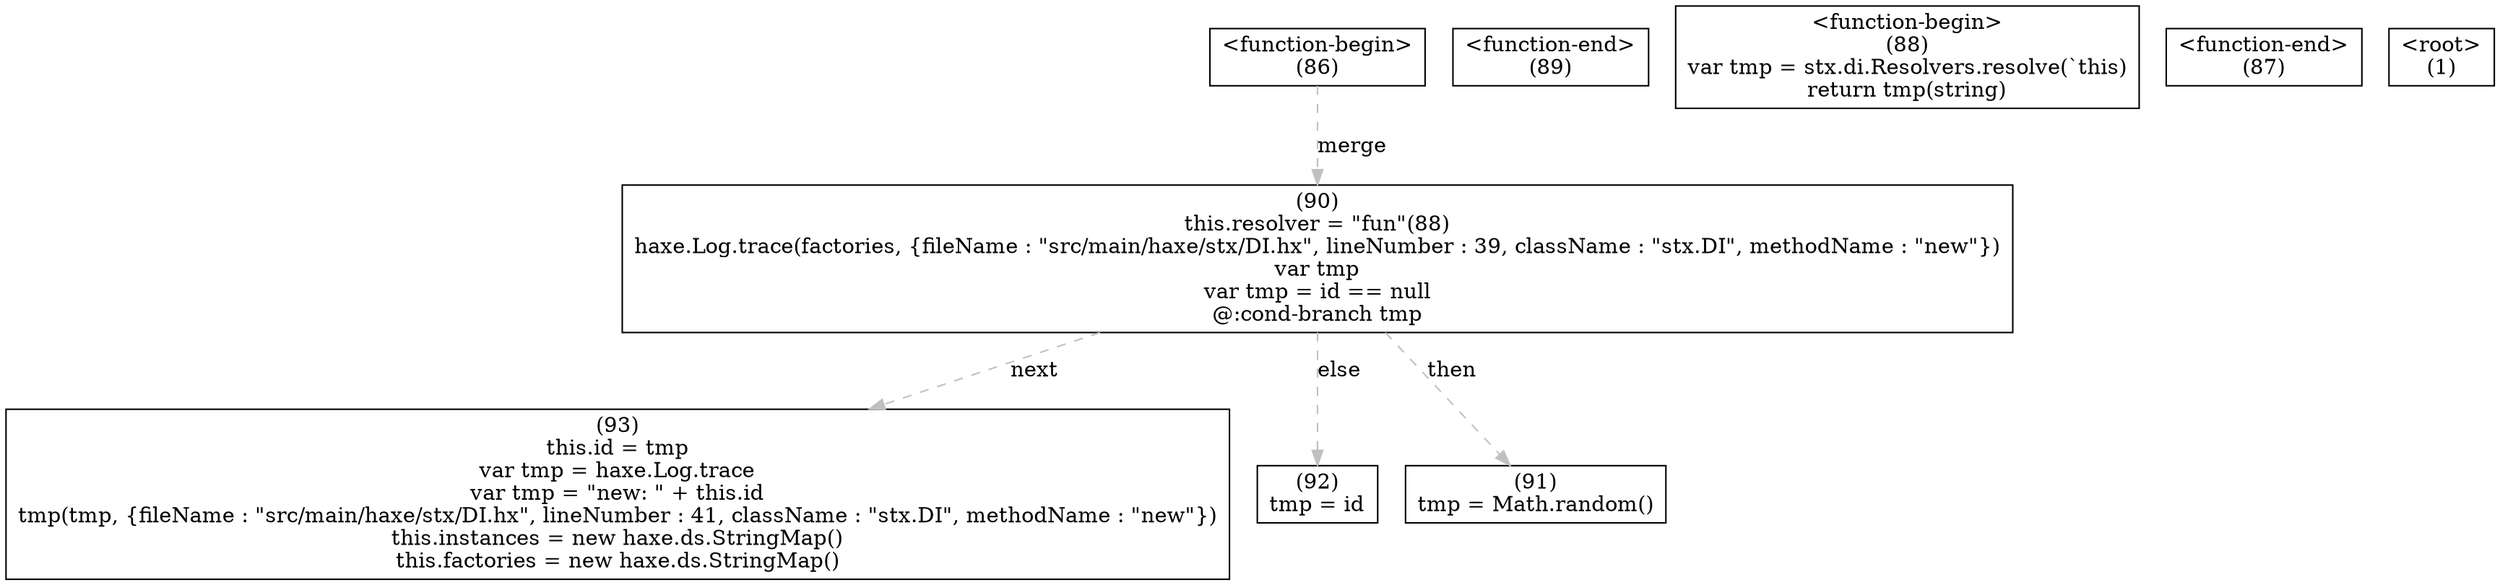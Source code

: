 digraph graphname {
n93 [shape=box,label="(93)\nthis.id = tmp\nvar tmp = haxe.Log.trace\nvar tmp = \"new: \" + this.id\ntmp(tmp, {fileName : \"src/main/haxe/stx/DI.hx\", lineNumber : 41, className : \"stx.DI\", methodName : \"new\"})\nthis.instances = new haxe.ds.StringMap()\nthis.factories = new haxe.ds.StringMap()"];
n92 [shape=box,label="(92)\ntmp = id"];
n91 [shape=box,label="(91)\ntmp = Math.random()"];
n90 [shape=box,label="(90)\nthis.resolver = \"fun\"(88)\nhaxe.Log.trace(factories, {fileName : \"src/main/haxe/stx/DI.hx\", lineNumber : 39, className : \"stx.DI\", methodName : \"new\"})\nvar tmp\nvar tmp = id == null\n@:cond-branch tmp"];
n90 -> n91[style="dashed",color="gray",label="then"];
n90 -> n92[style="dashed",color="gray",label="else"];
n90 -> n93[style="dashed",color="gray",label="next"];
n89 [shape=box,label="<function-end>
(89)"];
n88 [shape=box,label="<function-begin>
(88)\nvar tmp = stx.di.Resolvers.resolve(`this)\nreturn tmp(string)"];
n87 [shape=box,label="<function-end>
(87)"];
n86 [shape=box,label="<function-begin>
(86)"];
n86 -> n90[style="dashed",color="gray",label="merge"];
n1 [shape=box,label="<root>
(1)"];
}
